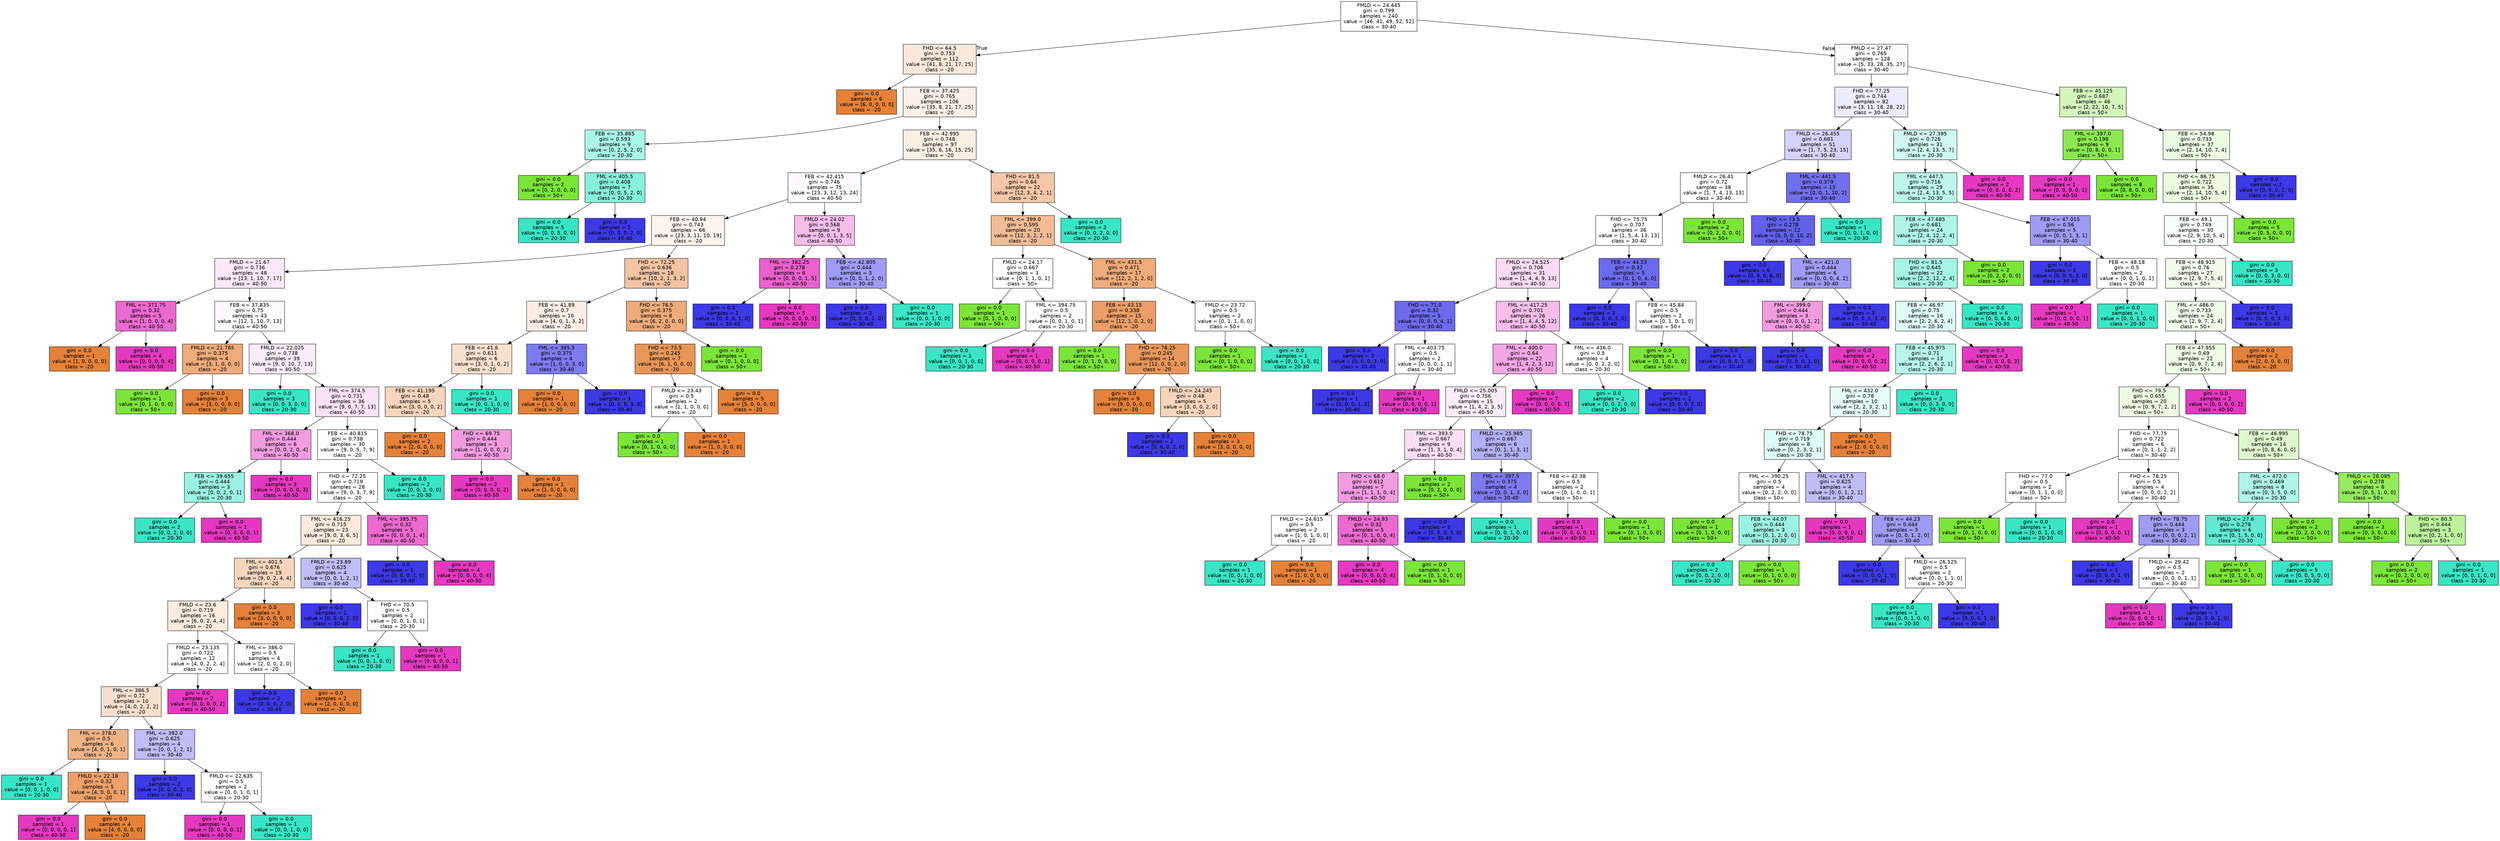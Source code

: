 digraph Tree {
node [shape=box, style="filled", color="black", fontname="helvetica"] ;
edge [fontname="helvetica"] ;
0 [label="FMLD <= 24.445\ngini = 0.799\nsamples = 240\nvalue = [46, 41, 49, 52, 52]\nclass = 30-40", fillcolor="#ffffff"] ;
1 [label="FHD <= 64.5\ngini = 0.753\nsamples = 112\nvalue = [41, 8, 21, 17, 25]\nclass = -20", fillcolor="#fae8db"] ;
0 -> 1 [labeldistance=2.5, labelangle=45, headlabel="True"] ;
2 [label="gini = 0.0\nsamples = 6\nvalue = [6, 0, 0, 0, 0]\nclass = -20", fillcolor="#e58139"] ;
1 -> 2 ;
3 [label="FEB <= 37.425\ngini = 0.765\nsamples = 106\nvalue = [35, 8, 21, 17, 25]\nclass = -20", fillcolor="#fcefe7"] ;
1 -> 3 ;
4 [label="FEB <= 35.865\ngini = 0.593\nsamples = 9\nvalue = [0, 2, 5, 2, 0]\nclass = 20-30", fillcolor="#aaf4e6"] ;
3 -> 4 ;
5 [label="gini = 0.0\nsamples = 2\nvalue = [0, 2, 0, 0, 0]\nclass = 50+", fillcolor="#7be539"] ;
4 -> 5 ;
6 [label="FML <= 405.5\ngini = 0.408\nsamples = 7\nvalue = [0, 0, 5, 2, 0]\nclass = 20-30", fillcolor="#88efdc"] ;
4 -> 6 ;
7 [label="gini = 0.0\nsamples = 5\nvalue = [0, 0, 5, 0, 0]\nclass = 20-30", fillcolor="#39e5c5"] ;
6 -> 7 ;
8 [label="gini = 0.0\nsamples = 2\nvalue = [0, 0, 0, 2, 0]\nclass = 30-40", fillcolor="#3c39e5"] ;
6 -> 8 ;
9 [label="FEB <= 42.995\ngini = 0.748\nsamples = 97\nvalue = [35, 6, 16, 15, 25]\nclass = -20", fillcolor="#fbeee3"] ;
3 -> 9 ;
10 [label="FEB <= 42.415\ngini = 0.746\nsamples = 75\nvalue = [23, 3, 12, 13, 24]\nclass = 40-50", fillcolor="#fefbfe"] ;
9 -> 10 ;
11 [label="FEB <= 40.94\ngini = 0.743\nsamples = 66\nvalue = [23, 3, 11, 10, 19]\nclass = -20", fillcolor="#fdf4ee"] ;
10 -> 11 ;
12 [label="FMLD <= 21.67\ngini = 0.736\nsamples = 48\nvalue = [13, 1, 10, 7, 17]\nclass = 40-50", fillcolor="#fce8f8"] ;
11 -> 12 ;
13 [label="FML <= 371.75\ngini = 0.32\nsamples = 5\nvalue = [1, 0, 0, 0, 4]\nclass = 40-50", fillcolor="#ec6ad0"] ;
12 -> 13 ;
14 [label="gini = 0.0\nsamples = 1\nvalue = [1, 0, 0, 0, 0]\nclass = -20", fillcolor="#e58139"] ;
13 -> 14 ;
15 [label="gini = 0.0\nsamples = 4\nvalue = [0, 0, 0, 0, 4]\nclass = 40-50", fillcolor="#e539c0"] ;
13 -> 15 ;
16 [label="FEB <= 37.835\ngini = 0.75\nsamples = 43\nvalue = [12, 1, 10, 7, 13]\nclass = 40-50", fillcolor="#fef9fd"] ;
12 -> 16 ;
17 [label="FMLD <= 21.785\ngini = 0.375\nsamples = 4\nvalue = [3, 1, 0, 0, 0]\nclass = -20", fillcolor="#eeab7b"] ;
16 -> 17 ;
18 [label="gini = 0.0\nsamples = 1\nvalue = [0, 1, 0, 0, 0]\nclass = 50+", fillcolor="#7be539"] ;
17 -> 18 ;
19 [label="gini = 0.0\nsamples = 3\nvalue = [3, 0, 0, 0, 0]\nclass = -20", fillcolor="#e58139"] ;
17 -> 19 ;
20 [label="FMLD <= 22.025\ngini = 0.738\nsamples = 39\nvalue = [9, 0, 10, 7, 13]\nclass = 40-50", fillcolor="#fcebf8"] ;
16 -> 20 ;
21 [label="gini = 0.0\nsamples = 3\nvalue = [0, 0, 3, 0, 0]\nclass = 20-30", fillcolor="#39e5c5"] ;
20 -> 21 ;
22 [label="FML <= 374.5\ngini = 0.731\nsamples = 36\nvalue = [9, 0, 7, 7, 13]\nclass = 40-50", fillcolor="#fbe2f6"] ;
20 -> 22 ;
23 [label="FML <= 368.0\ngini = 0.444\nsamples = 6\nvalue = [0, 0, 2, 0, 4]\nclass = 40-50", fillcolor="#f29ce0"] ;
22 -> 23 ;
24 [label="FEB <= 39.655\ngini = 0.444\nsamples = 3\nvalue = [0, 0, 2, 0, 1]\nclass = 20-30", fillcolor="#9cf2e2"] ;
23 -> 24 ;
25 [label="gini = 0.0\nsamples = 2\nvalue = [0, 0, 2, 0, 0]\nclass = 20-30", fillcolor="#39e5c5"] ;
24 -> 25 ;
26 [label="gini = 0.0\nsamples = 1\nvalue = [0, 0, 0, 0, 1]\nclass = 40-50", fillcolor="#e539c0"] ;
24 -> 26 ;
27 [label="gini = 0.0\nsamples = 3\nvalue = [0, 0, 0, 0, 3]\nclass = 40-50", fillcolor="#e539c0"] ;
23 -> 27 ;
28 [label="FEB <= 40.815\ngini = 0.738\nsamples = 30\nvalue = [9, 0, 5, 7, 9]\nclass = -20", fillcolor="#ffffff"] ;
22 -> 28 ;
29 [label="FHD <= 72.25\ngini = 0.719\nsamples = 28\nvalue = [9, 0, 3, 7, 9]\nclass = -20", fillcolor="#ffffff"] ;
28 -> 29 ;
30 [label="FML <= 416.25\ngini = 0.715\nsamples = 23\nvalue = [9, 0, 3, 6, 5]\nclass = -20", fillcolor="#fae9dc"] ;
29 -> 30 ;
31 [label="FML <= 401.5\ngini = 0.676\nsamples = 19\nvalue = [9, 0, 2, 4, 4]\nclass = -20", fillcolor="#f6d5bd"] ;
30 -> 31 ;
32 [label="FMLD <= 23.6\ngini = 0.719\nsamples = 16\nvalue = [6, 0, 2, 4, 4]\nclass = -20", fillcolor="#fbeade"] ;
31 -> 32 ;
33 [label="FMLD <= 23.135\ngini = 0.722\nsamples = 12\nvalue = [4, 0, 2, 2, 4]\nclass = -20", fillcolor="#ffffff"] ;
32 -> 33 ;
34 [label="FML <= 386.5\ngini = 0.72\nsamples = 10\nvalue = [4, 0, 2, 2, 2]\nclass = -20", fillcolor="#f8e0ce"] ;
33 -> 34 ;
35 [label="FML <= 378.0\ngini = 0.5\nsamples = 6\nvalue = [4, 0, 1, 0, 1]\nclass = -20", fillcolor="#efb388"] ;
34 -> 35 ;
36 [label="gini = 0.0\nsamples = 1\nvalue = [0, 0, 1, 0, 0]\nclass = 20-30", fillcolor="#39e5c5"] ;
35 -> 36 ;
37 [label="FMLD <= 22.18\ngini = 0.32\nsamples = 5\nvalue = [4, 0, 0, 0, 1]\nclass = -20", fillcolor="#eca06a"] ;
35 -> 37 ;
38 [label="gini = 0.0\nsamples = 1\nvalue = [0, 0, 0, 0, 1]\nclass = 40-50", fillcolor="#e539c0"] ;
37 -> 38 ;
39 [label="gini = 0.0\nsamples = 4\nvalue = [4, 0, 0, 0, 0]\nclass = -20", fillcolor="#e58139"] ;
37 -> 39 ;
40 [label="FML <= 392.0\ngini = 0.625\nsamples = 4\nvalue = [0, 0, 1, 2, 1]\nclass = 30-40", fillcolor="#bebdf6"] ;
34 -> 40 ;
41 [label="gini = 0.0\nsamples = 2\nvalue = [0, 0, 0, 2, 0]\nclass = 30-40", fillcolor="#3c39e5"] ;
40 -> 41 ;
42 [label="FMLD <= 22.635\ngini = 0.5\nsamples = 2\nvalue = [0, 0, 1, 0, 1]\nclass = 20-30", fillcolor="#ffffff"] ;
40 -> 42 ;
43 [label="gini = 0.0\nsamples = 1\nvalue = [0, 0, 0, 0, 1]\nclass = 40-50", fillcolor="#e539c0"] ;
42 -> 43 ;
44 [label="gini = 0.0\nsamples = 1\nvalue = [0, 0, 1, 0, 0]\nclass = 20-30", fillcolor="#39e5c5"] ;
42 -> 44 ;
45 [label="gini = 0.0\nsamples = 2\nvalue = [0, 0, 0, 0, 2]\nclass = 40-50", fillcolor="#e539c0"] ;
33 -> 45 ;
46 [label="FML <= 386.0\ngini = 0.5\nsamples = 4\nvalue = [2, 0, 0, 2, 0]\nclass = -20", fillcolor="#ffffff"] ;
32 -> 46 ;
47 [label="gini = 0.0\nsamples = 2\nvalue = [0, 0, 0, 2, 0]\nclass = 30-40", fillcolor="#3c39e5"] ;
46 -> 47 ;
48 [label="gini = 0.0\nsamples = 2\nvalue = [2, 0, 0, 0, 0]\nclass = -20", fillcolor="#e58139"] ;
46 -> 48 ;
49 [label="gini = 0.0\nsamples = 3\nvalue = [3, 0, 0, 0, 0]\nclass = -20", fillcolor="#e58139"] ;
31 -> 49 ;
50 [label="FMLD <= 23.89\ngini = 0.625\nsamples = 4\nvalue = [0, 0, 1, 2, 1]\nclass = 30-40", fillcolor="#bebdf6"] ;
30 -> 50 ;
51 [label="gini = 0.0\nsamples = 2\nvalue = [0, 0, 0, 2, 0]\nclass = 30-40", fillcolor="#3c39e5"] ;
50 -> 51 ;
52 [label="FHD <= 70.5\ngini = 0.5\nsamples = 2\nvalue = [0, 0, 1, 0, 1]\nclass = 20-30", fillcolor="#ffffff"] ;
50 -> 52 ;
53 [label="gini = 0.0\nsamples = 1\nvalue = [0, 0, 1, 0, 0]\nclass = 20-30", fillcolor="#39e5c5"] ;
52 -> 53 ;
54 [label="gini = 0.0\nsamples = 1\nvalue = [0, 0, 0, 0, 1]\nclass = 40-50", fillcolor="#e539c0"] ;
52 -> 54 ;
55 [label="FML <= 385.75\ngini = 0.32\nsamples = 5\nvalue = [0, 0, 0, 1, 4]\nclass = 40-50", fillcolor="#ec6ad0"] ;
29 -> 55 ;
56 [label="gini = 0.0\nsamples = 1\nvalue = [0, 0, 0, 1, 0]\nclass = 30-40", fillcolor="#3c39e5"] ;
55 -> 56 ;
57 [label="gini = 0.0\nsamples = 4\nvalue = [0, 0, 0, 0, 4]\nclass = 40-50", fillcolor="#e539c0"] ;
55 -> 57 ;
58 [label="gini = 0.0\nsamples = 2\nvalue = [0, 0, 2, 0, 0]\nclass = 20-30", fillcolor="#39e5c5"] ;
28 -> 58 ;
59 [label="FHD <= 72.25\ngini = 0.636\nsamples = 18\nvalue = [10, 2, 1, 3, 2]\nclass = -20", fillcolor="#f3c4a3"] ;
11 -> 59 ;
60 [label="FEB <= 41.89\ngini = 0.7\nsamples = 10\nvalue = [4, 0, 1, 3, 2]\nclass = -20", fillcolor="#fbede3"] ;
59 -> 60 ;
61 [label="FEB <= 41.6\ngini = 0.611\nsamples = 6\nvalue = [3, 0, 1, 0, 2]\nclass = -20", fillcolor="#f8e0ce"] ;
60 -> 61 ;
62 [label="FEB <= 41.195\ngini = 0.48\nsamples = 5\nvalue = [3, 0, 0, 0, 2]\nclass = -20", fillcolor="#f6d5bd"] ;
61 -> 62 ;
63 [label="gini = 0.0\nsamples = 2\nvalue = [2, 0, 0, 0, 0]\nclass = -20", fillcolor="#e58139"] ;
62 -> 63 ;
64 [label="FHD <= 69.75\ngini = 0.444\nsamples = 3\nvalue = [1, 0, 0, 0, 2]\nclass = 40-50", fillcolor="#f29ce0"] ;
62 -> 64 ;
65 [label="gini = 0.0\nsamples = 2\nvalue = [0, 0, 0, 0, 2]\nclass = 40-50", fillcolor="#e539c0"] ;
64 -> 65 ;
66 [label="gini = 0.0\nsamples = 1\nvalue = [1, 0, 0, 0, 0]\nclass = -20", fillcolor="#e58139"] ;
64 -> 66 ;
67 [label="gini = 0.0\nsamples = 1\nvalue = [0, 0, 1, 0, 0]\nclass = 20-30", fillcolor="#39e5c5"] ;
61 -> 67 ;
68 [label="FML <= 385.5\ngini = 0.375\nsamples = 4\nvalue = [1, 0, 0, 3, 0]\nclass = 30-40", fillcolor="#7d7bee"] ;
60 -> 68 ;
69 [label="gini = 0.0\nsamples = 1\nvalue = [1, 0, 0, 0, 0]\nclass = -20", fillcolor="#e58139"] ;
68 -> 69 ;
70 [label="gini = 0.0\nsamples = 3\nvalue = [0, 0, 0, 3, 0]\nclass = 30-40", fillcolor="#3c39e5"] ;
68 -> 70 ;
71 [label="FHD <= 76.5\ngini = 0.375\nsamples = 8\nvalue = [6, 2, 0, 0, 0]\nclass = -20", fillcolor="#eeab7b"] ;
59 -> 71 ;
72 [label="FHD <= 73.5\ngini = 0.245\nsamples = 7\nvalue = [6, 1, 0, 0, 0]\nclass = -20", fillcolor="#e9965a"] ;
71 -> 72 ;
73 [label="FMLD <= 23.43\ngini = 0.5\nsamples = 2\nvalue = [1, 1, 0, 0, 0]\nclass = -20", fillcolor="#ffffff"] ;
72 -> 73 ;
74 [label="gini = 0.0\nsamples = 1\nvalue = [0, 1, 0, 0, 0]\nclass = 50+", fillcolor="#7be539"] ;
73 -> 74 ;
75 [label="gini = 0.0\nsamples = 1\nvalue = [1, 0, 0, 0, 0]\nclass = -20", fillcolor="#e58139"] ;
73 -> 75 ;
76 [label="gini = 0.0\nsamples = 5\nvalue = [5, 0, 0, 0, 0]\nclass = -20", fillcolor="#e58139"] ;
72 -> 76 ;
77 [label="gini = 0.0\nsamples = 1\nvalue = [0, 1, 0, 0, 0]\nclass = 50+", fillcolor="#7be539"] ;
71 -> 77 ;
78 [label="FMLD <= 24.02\ngini = 0.568\nsamples = 9\nvalue = [0, 0, 1, 3, 5]\nclass = 40-50", fillcolor="#f6bdea"] ;
10 -> 78 ;
79 [label="FML <= 382.25\ngini = 0.278\nsamples = 6\nvalue = [0, 0, 0, 1, 5]\nclass = 40-50", fillcolor="#ea61cd"] ;
78 -> 79 ;
80 [label="gini = 0.0\nsamples = 1\nvalue = [0, 0, 0, 1, 0]\nclass = 30-40", fillcolor="#3c39e5"] ;
79 -> 80 ;
81 [label="gini = 0.0\nsamples = 5\nvalue = [0, 0, 0, 0, 5]\nclass = 40-50", fillcolor="#e539c0"] ;
79 -> 81 ;
82 [label="FEB <= 42.805\ngini = 0.444\nsamples = 3\nvalue = [0, 0, 1, 2, 0]\nclass = 30-40", fillcolor="#9e9cf2"] ;
78 -> 82 ;
83 [label="gini = 0.0\nsamples = 2\nvalue = [0, 0, 0, 2, 0]\nclass = 30-40", fillcolor="#3c39e5"] ;
82 -> 83 ;
84 [label="gini = 0.0\nsamples = 1\nvalue = [0, 0, 1, 0, 0]\nclass = 20-30", fillcolor="#39e5c5"] ;
82 -> 84 ;
85 [label="FHD <= 81.5\ngini = 0.64\nsamples = 22\nvalue = [12, 3, 4, 2, 1]\nclass = -20", fillcolor="#f3c7a7"] ;
9 -> 85 ;
86 [label="FML <= 399.0\ngini = 0.595\nsamples = 20\nvalue = [12, 3, 2, 2, 1]\nclass = -20", fillcolor="#f1bc96"] ;
85 -> 86 ;
87 [label="FMLD <= 24.17\ngini = 0.667\nsamples = 3\nvalue = [0, 1, 1, 0, 1]\nclass = 50+", fillcolor="#ffffff"] ;
86 -> 87 ;
88 [label="gini = 0.0\nsamples = 1\nvalue = [0, 1, 0, 0, 0]\nclass = 50+", fillcolor="#7be539"] ;
87 -> 88 ;
89 [label="FML <= 394.75\ngini = 0.5\nsamples = 2\nvalue = [0, 0, 1, 0, 1]\nclass = 20-30", fillcolor="#ffffff"] ;
87 -> 89 ;
90 [label="gini = 0.0\nsamples = 1\nvalue = [0, 0, 1, 0, 0]\nclass = 20-30", fillcolor="#39e5c5"] ;
89 -> 90 ;
91 [label="gini = 0.0\nsamples = 1\nvalue = [0, 0, 0, 0, 1]\nclass = 40-50", fillcolor="#e539c0"] ;
89 -> 91 ;
92 [label="FML <= 431.5\ngini = 0.471\nsamples = 17\nvalue = [12, 2, 1, 2, 0]\nclass = -20", fillcolor="#eeab7b"] ;
86 -> 92 ;
93 [label="FEB <= 43.15\ngini = 0.338\nsamples = 15\nvalue = [12, 1, 0, 2, 0]\nclass = -20", fillcolor="#eb9e67"] ;
92 -> 93 ;
94 [label="gini = 0.0\nsamples = 1\nvalue = [0, 1, 0, 0, 0]\nclass = 50+", fillcolor="#7be539"] ;
93 -> 94 ;
95 [label="FHD <= 78.25\ngini = 0.245\nsamples = 14\nvalue = [12, 0, 0, 2, 0]\nclass = -20", fillcolor="#e9965a"] ;
93 -> 95 ;
96 [label="gini = 0.0\nsamples = 9\nvalue = [9, 0, 0, 0, 0]\nclass = -20", fillcolor="#e58139"] ;
95 -> 96 ;
97 [label="FMLD <= 24.245\ngini = 0.48\nsamples = 5\nvalue = [3, 0, 0, 2, 0]\nclass = -20", fillcolor="#f6d5bd"] ;
95 -> 97 ;
98 [label="gini = 0.0\nsamples = 2\nvalue = [0, 0, 0, 2, 0]\nclass = 30-40", fillcolor="#3c39e5"] ;
97 -> 98 ;
99 [label="gini = 0.0\nsamples = 3\nvalue = [3, 0, 0, 0, 0]\nclass = -20", fillcolor="#e58139"] ;
97 -> 99 ;
100 [label="FMLD <= 23.72\ngini = 0.5\nsamples = 2\nvalue = [0, 1, 1, 0, 0]\nclass = 50+", fillcolor="#ffffff"] ;
92 -> 100 ;
101 [label="gini = 0.0\nsamples = 1\nvalue = [0, 1, 0, 0, 0]\nclass = 50+", fillcolor="#7be539"] ;
100 -> 101 ;
102 [label="gini = 0.0\nsamples = 1\nvalue = [0, 0, 1, 0, 0]\nclass = 20-30", fillcolor="#39e5c5"] ;
100 -> 102 ;
103 [label="gini = 0.0\nsamples = 2\nvalue = [0, 0, 2, 0, 0]\nclass = 20-30", fillcolor="#39e5c5"] ;
85 -> 103 ;
104 [label="FMLD <= 27.47\ngini = 0.765\nsamples = 128\nvalue = [5, 33, 28, 35, 27]\nclass = 30-40", fillcolor="#fbfbfe"] ;
0 -> 104 [labeldistance=2.5, labelangle=-45, headlabel="False"] ;
105 [label="FHD <= 77.25\ngini = 0.744\nsamples = 82\nvalue = [3, 11, 18, 28, 22]\nclass = 30-40", fillcolor="#ecebfc"] ;
104 -> 105 ;
106 [label="FMLD <= 26.455\ngini = 0.681\nsamples = 51\nvalue = [1, 7, 5, 23, 15]\nclass = 30-40", fillcolor="#d4d3f9"] ;
105 -> 106 ;
107 [label="FMLD <= 26.41\ngini = 0.72\nsamples = 38\nvalue = [1, 7, 4, 13, 13]\nclass = 30-40", fillcolor="#ffffff"] ;
106 -> 107 ;
108 [label="FHD <= 75.75\ngini = 0.707\nsamples = 36\nvalue = [1, 5, 4, 13, 13]\nclass = 30-40", fillcolor="#ffffff"] ;
107 -> 108 ;
109 [label="FMLD <= 24.525\ngini = 0.706\nsamples = 31\nvalue = [1, 4, 4, 9, 13]\nclass = 40-50", fillcolor="#fadbf4"] ;
108 -> 109 ;
110 [label="FHD <= 71.0\ngini = 0.32\nsamples = 5\nvalue = [0, 0, 0, 4, 1]\nclass = 30-40", fillcolor="#6d6aec"] ;
109 -> 110 ;
111 [label="gini = 0.0\nsamples = 3\nvalue = [0, 0, 0, 3, 0]\nclass = 30-40", fillcolor="#3c39e5"] ;
110 -> 111 ;
112 [label="FML <= 403.75\ngini = 0.5\nsamples = 2\nvalue = [0, 0, 0, 1, 1]\nclass = 30-40", fillcolor="#ffffff"] ;
110 -> 112 ;
113 [label="gini = 0.0\nsamples = 1\nvalue = [0, 0, 0, 1, 0]\nclass = 30-40", fillcolor="#3c39e5"] ;
112 -> 113 ;
114 [label="gini = 0.0\nsamples = 1\nvalue = [0, 0, 0, 0, 1]\nclass = 40-50", fillcolor="#e539c0"] ;
112 -> 114 ;
115 [label="FML <= 417.25\ngini = 0.701\nsamples = 26\nvalue = [1, 4, 4, 5, 12]\nclass = 40-50", fillcolor="#f6bdea"] ;
109 -> 115 ;
116 [label="FML <= 400.0\ngini = 0.64\nsamples = 22\nvalue = [1, 4, 2, 3, 12]\nclass = 40-50", fillcolor="#f3a7e3"] ;
115 -> 116 ;
117 [label="FMLD <= 25.005\ngini = 0.756\nsamples = 15\nvalue = [1, 4, 2, 3, 5]\nclass = 40-50", fillcolor="#fdedf9"] ;
116 -> 117 ;
118 [label="FML <= 393.0\ngini = 0.667\nsamples = 9\nvalue = [1, 3, 1, 0, 4]\nclass = 40-50", fillcolor="#fbdef4"] ;
117 -> 118 ;
119 [label="FHD <= 68.0\ngini = 0.612\nsamples = 7\nvalue = [1, 1, 1, 0, 4]\nclass = 40-50", fillcolor="#f29ce0"] ;
118 -> 119 ;
120 [label="FMLD <= 24.615\ngini = 0.5\nsamples = 2\nvalue = [1, 0, 1, 0, 0]\nclass = -20", fillcolor="#ffffff"] ;
119 -> 120 ;
121 [label="gini = 0.0\nsamples = 1\nvalue = [0, 0, 1, 0, 0]\nclass = 20-30", fillcolor="#39e5c5"] ;
120 -> 121 ;
122 [label="gini = 0.0\nsamples = 1\nvalue = [1, 0, 0, 0, 0]\nclass = -20", fillcolor="#e58139"] ;
120 -> 122 ;
123 [label="FMLD <= 24.93\ngini = 0.32\nsamples = 5\nvalue = [0, 1, 0, 0, 4]\nclass = 40-50", fillcolor="#ec6ad0"] ;
119 -> 123 ;
124 [label="gini = 0.0\nsamples = 4\nvalue = [0, 0, 0, 0, 4]\nclass = 40-50", fillcolor="#e539c0"] ;
123 -> 124 ;
125 [label="gini = 0.0\nsamples = 1\nvalue = [0, 1, 0, 0, 0]\nclass = 50+", fillcolor="#7be539"] ;
123 -> 125 ;
126 [label="gini = 0.0\nsamples = 2\nvalue = [0, 2, 0, 0, 0]\nclass = 50+", fillcolor="#7be539"] ;
118 -> 126 ;
127 [label="FMLD <= 25.985\ngini = 0.667\nsamples = 6\nvalue = [0, 1, 1, 3, 1]\nclass = 30-40", fillcolor="#b1b0f5"] ;
117 -> 127 ;
128 [label="FML <= 397.5\ngini = 0.375\nsamples = 4\nvalue = [0, 0, 1, 3, 0]\nclass = 30-40", fillcolor="#7d7bee"] ;
127 -> 128 ;
129 [label="gini = 0.0\nsamples = 3\nvalue = [0, 0, 0, 3, 0]\nclass = 30-40", fillcolor="#3c39e5"] ;
128 -> 129 ;
130 [label="gini = 0.0\nsamples = 1\nvalue = [0, 0, 1, 0, 0]\nclass = 20-30", fillcolor="#39e5c5"] ;
128 -> 130 ;
131 [label="FEB <= 42.38\ngini = 0.5\nsamples = 2\nvalue = [0, 1, 0, 0, 1]\nclass = 50+", fillcolor="#ffffff"] ;
127 -> 131 ;
132 [label="gini = 0.0\nsamples = 1\nvalue = [0, 0, 0, 0, 1]\nclass = 40-50", fillcolor="#e539c0"] ;
131 -> 132 ;
133 [label="gini = 0.0\nsamples = 1\nvalue = [0, 1, 0, 0, 0]\nclass = 50+", fillcolor="#7be539"] ;
131 -> 133 ;
134 [label="gini = 0.0\nsamples = 7\nvalue = [0, 0, 0, 0, 7]\nclass = 40-50", fillcolor="#e539c0"] ;
116 -> 134 ;
135 [label="FML <= 436.0\ngini = 0.5\nsamples = 4\nvalue = [0, 0, 2, 2, 0]\nclass = 20-30", fillcolor="#ffffff"] ;
115 -> 135 ;
136 [label="gini = 0.0\nsamples = 2\nvalue = [0, 0, 2, 0, 0]\nclass = 20-30", fillcolor="#39e5c5"] ;
135 -> 136 ;
137 [label="gini = 0.0\nsamples = 2\nvalue = [0, 0, 0, 2, 0]\nclass = 30-40", fillcolor="#3c39e5"] ;
135 -> 137 ;
138 [label="FEB <= 44.53\ngini = 0.32\nsamples = 5\nvalue = [0, 1, 0, 4, 0]\nclass = 30-40", fillcolor="#6d6aec"] ;
108 -> 138 ;
139 [label="gini = 0.0\nsamples = 3\nvalue = [0, 0, 0, 3, 0]\nclass = 30-40", fillcolor="#3c39e5"] ;
138 -> 139 ;
140 [label="FEB <= 45.84\ngini = 0.5\nsamples = 2\nvalue = [0, 1, 0, 1, 0]\nclass = 50+", fillcolor="#ffffff"] ;
138 -> 140 ;
141 [label="gini = 0.0\nsamples = 1\nvalue = [0, 1, 0, 0, 0]\nclass = 50+", fillcolor="#7be539"] ;
140 -> 141 ;
142 [label="gini = 0.0\nsamples = 1\nvalue = [0, 0, 0, 1, 0]\nclass = 30-40", fillcolor="#3c39e5"] ;
140 -> 142 ;
143 [label="gini = 0.0\nsamples = 2\nvalue = [0, 2, 0, 0, 0]\nclass = 50+", fillcolor="#7be539"] ;
107 -> 143 ;
144 [label="FML <= 441.5\ngini = 0.379\nsamples = 13\nvalue = [0, 0, 1, 10, 2]\nclass = 30-40", fillcolor="#716fec"] ;
106 -> 144 ;
145 [label="FHD <= 73.5\ngini = 0.278\nsamples = 12\nvalue = [0, 0, 0, 10, 2]\nclass = 30-40", fillcolor="#6361ea"] ;
144 -> 145 ;
146 [label="gini = 0.0\nsamples = 6\nvalue = [0, 0, 0, 6, 0]\nclass = 30-40", fillcolor="#3c39e5"] ;
145 -> 146 ;
147 [label="FML <= 421.0\ngini = 0.444\nsamples = 6\nvalue = [0, 0, 0, 4, 2]\nclass = 30-40", fillcolor="#9e9cf2"] ;
145 -> 147 ;
148 [label="FML <= 399.0\ngini = 0.444\nsamples = 3\nvalue = [0, 0, 0, 1, 2]\nclass = 40-50", fillcolor="#f29ce0"] ;
147 -> 148 ;
149 [label="gini = 0.0\nsamples = 1\nvalue = [0, 0, 0, 1, 0]\nclass = 30-40", fillcolor="#3c39e5"] ;
148 -> 149 ;
150 [label="gini = 0.0\nsamples = 2\nvalue = [0, 0, 0, 0, 2]\nclass = 40-50", fillcolor="#e539c0"] ;
148 -> 150 ;
151 [label="gini = 0.0\nsamples = 3\nvalue = [0, 0, 0, 3, 0]\nclass = 30-40", fillcolor="#3c39e5"] ;
147 -> 151 ;
152 [label="gini = 0.0\nsamples = 1\nvalue = [0, 0, 1, 0, 0]\nclass = 20-30", fillcolor="#39e5c5"] ;
144 -> 152 ;
153 [label="FMLD <= 27.395\ngini = 0.726\nsamples = 31\nvalue = [2, 4, 13, 5, 7]\nclass = 20-30", fillcolor="#cef8f0"] ;
105 -> 153 ;
154 [label="FML <= 447.5\ngini = 0.716\nsamples = 29\nvalue = [2, 4, 13, 5, 5]\nclass = 20-30", fillcolor="#bdf6ec"] ;
153 -> 154 ;
155 [label="FEB <= 47.685\ngini = 0.681\nsamples = 24\nvalue = [2, 4, 12, 2, 4]\nclass = 20-30", fillcolor="#b0f5e8"] ;
154 -> 155 ;
156 [label="FHD <= 81.5\ngini = 0.645\nsamples = 22\nvalue = [2, 2, 12, 2, 4]\nclass = 20-30", fillcolor="#a7f3e5"] ;
155 -> 156 ;
157 [label="FEB <= 46.97\ngini = 0.75\nsamples = 16\nvalue = [2, 2, 6, 2, 4]\nclass = 20-30", fillcolor="#defbf5"] ;
156 -> 157 ;
158 [label="FEB <= 45.975\ngini = 0.71\nsamples = 13\nvalue = [2, 2, 6, 2, 1]\nclass = 20-30", fillcolor="#b7f6ea"] ;
157 -> 158 ;
159 [label="FML <= 432.0\ngini = 0.78\nsamples = 10\nvalue = [2, 2, 3, 2, 1]\nclass = 20-30", fillcolor="#e6fcf8"] ;
158 -> 159 ;
160 [label="FHD <= 78.75\ngini = 0.719\nsamples = 8\nvalue = [0, 2, 3, 2, 1]\nclass = 20-30", fillcolor="#defbf5"] ;
159 -> 160 ;
161 [label="FML <= 390.25\ngini = 0.5\nsamples = 4\nvalue = [0, 2, 2, 0, 0]\nclass = 50+", fillcolor="#ffffff"] ;
160 -> 161 ;
162 [label="gini = 0.0\nsamples = 1\nvalue = [0, 1, 0, 0, 0]\nclass = 50+", fillcolor="#7be539"] ;
161 -> 162 ;
163 [label="FEB <= 44.07\ngini = 0.444\nsamples = 3\nvalue = [0, 1, 2, 0, 0]\nclass = 20-30", fillcolor="#9cf2e2"] ;
161 -> 163 ;
164 [label="gini = 0.0\nsamples = 2\nvalue = [0, 0, 2, 0, 0]\nclass = 20-30", fillcolor="#39e5c5"] ;
163 -> 164 ;
165 [label="gini = 0.0\nsamples = 1\nvalue = [0, 1, 0, 0, 0]\nclass = 50+", fillcolor="#7be539"] ;
163 -> 165 ;
166 [label="FML <= 417.5\ngini = 0.625\nsamples = 4\nvalue = [0, 0, 1, 2, 1]\nclass = 30-40", fillcolor="#bebdf6"] ;
160 -> 166 ;
167 [label="gini = 0.0\nsamples = 1\nvalue = [0, 0, 0, 0, 1]\nclass = 40-50", fillcolor="#e539c0"] ;
166 -> 167 ;
168 [label="FEB <= 44.23\ngini = 0.444\nsamples = 3\nvalue = [0, 0, 1, 2, 0]\nclass = 30-40", fillcolor="#9e9cf2"] ;
166 -> 168 ;
169 [label="gini = 0.0\nsamples = 1\nvalue = [0, 0, 0, 1, 0]\nclass = 30-40", fillcolor="#3c39e5"] ;
168 -> 169 ;
170 [label="FMLD <= 26.525\ngini = 0.5\nsamples = 2\nvalue = [0, 0, 1, 1, 0]\nclass = 20-30", fillcolor="#ffffff"] ;
168 -> 170 ;
171 [label="gini = 0.0\nsamples = 1\nvalue = [0, 0, 1, 0, 0]\nclass = 20-30", fillcolor="#39e5c5"] ;
170 -> 171 ;
172 [label="gini = 0.0\nsamples = 1\nvalue = [0, 0, 0, 1, 0]\nclass = 30-40", fillcolor="#3c39e5"] ;
170 -> 172 ;
173 [label="gini = 0.0\nsamples = 2\nvalue = [2, 0, 0, 0, 0]\nclass = -20", fillcolor="#e58139"] ;
159 -> 173 ;
174 [label="gini = 0.0\nsamples = 3\nvalue = [0, 0, 3, 0, 0]\nclass = 20-30", fillcolor="#39e5c5"] ;
158 -> 174 ;
175 [label="gini = 0.0\nsamples = 3\nvalue = [0, 0, 0, 0, 3]\nclass = 40-50", fillcolor="#e539c0"] ;
157 -> 175 ;
176 [label="gini = 0.0\nsamples = 6\nvalue = [0, 0, 6, 0, 0]\nclass = 20-30", fillcolor="#39e5c5"] ;
156 -> 176 ;
177 [label="gini = 0.0\nsamples = 2\nvalue = [0, 2, 0, 0, 0]\nclass = 50+", fillcolor="#7be539"] ;
155 -> 177 ;
178 [label="FEB <= 47.015\ngini = 0.56\nsamples = 5\nvalue = [0, 0, 1, 3, 1]\nclass = 30-40", fillcolor="#9e9cf2"] ;
154 -> 178 ;
179 [label="gini = 0.0\nsamples = 3\nvalue = [0, 0, 0, 3, 0]\nclass = 30-40", fillcolor="#3c39e5"] ;
178 -> 179 ;
180 [label="FEB <= 48.18\ngini = 0.5\nsamples = 2\nvalue = [0, 0, 1, 0, 1]\nclass = 20-30", fillcolor="#ffffff"] ;
178 -> 180 ;
181 [label="gini = 0.0\nsamples = 1\nvalue = [0, 0, 0, 0, 1]\nclass = 40-50", fillcolor="#e539c0"] ;
180 -> 181 ;
182 [label="gini = 0.0\nsamples = 1\nvalue = [0, 0, 1, 0, 0]\nclass = 20-30", fillcolor="#39e5c5"] ;
180 -> 182 ;
183 [label="gini = 0.0\nsamples = 2\nvalue = [0, 0, 0, 0, 2]\nclass = 40-50", fillcolor="#e539c0"] ;
153 -> 183 ;
184 [label="FEB <= 45.125\ngini = 0.687\nsamples = 46\nvalue = [2, 22, 10, 7, 5]\nclass = 50+", fillcolor="#d3f6bd"] ;
104 -> 184 ;
185 [label="FML <= 397.0\ngini = 0.198\nsamples = 9\nvalue = [0, 8, 0, 0, 1]\nclass = 50+", fillcolor="#8ce852"] ;
184 -> 185 ;
186 [label="gini = 0.0\nsamples = 1\nvalue = [0, 0, 0, 0, 1]\nclass = 40-50", fillcolor="#e539c0"] ;
185 -> 186 ;
187 [label="gini = 0.0\nsamples = 8\nvalue = [0, 8, 0, 0, 0]\nclass = 50+", fillcolor="#7be539"] ;
185 -> 187 ;
188 [label="FEB <= 54.98\ngini = 0.733\nsamples = 37\nvalue = [2, 14, 10, 7, 4]\nclass = 50+", fillcolor="#ebfbe2"] ;
184 -> 188 ;
189 [label="FHD <= 86.75\ngini = 0.722\nsamples = 35\nvalue = [2, 14, 10, 5, 4]\nclass = 50+", fillcolor="#eafbdf"] ;
188 -> 189 ;
190 [label="FEB <= 49.1\ngini = 0.749\nsamples = 30\nvalue = [2, 9, 10, 5, 4]\nclass = 20-30", fillcolor="#f6fefc"] ;
189 -> 190 ;
191 [label="FEB <= 48.915\ngini = 0.76\nsamples = 27\nvalue = [2, 9, 7, 5, 4]\nclass = 50+", fillcolor="#f2fceb"] ;
190 -> 191 ;
192 [label="FML <= 486.0\ngini = 0.733\nsamples = 24\nvalue = [2, 9, 7, 2, 4]\nclass = 50+", fillcolor="#effce8"] ;
191 -> 192 ;
193 [label="FEB <= 47.955\ngini = 0.69\nsamples = 22\nvalue = [0, 9, 7, 2, 4]\nclass = 50+", fillcolor="#edfce5"] ;
192 -> 193 ;
194 [label="FHD <= 79.5\ngini = 0.655\nsamples = 20\nvalue = [0, 9, 7, 2, 2]\nclass = 50+", fillcolor="#ebfbe1"] ;
193 -> 194 ;
195 [label="FHD <= 77.75\ngini = 0.722\nsamples = 6\nvalue = [0, 1, 1, 2, 2]\nclass = 30-40", fillcolor="#ffffff"] ;
194 -> 195 ;
196 [label="FHD <= 77.0\ngini = 0.5\nsamples = 2\nvalue = [0, 1, 1, 0, 0]\nclass = 50+", fillcolor="#ffffff"] ;
195 -> 196 ;
197 [label="gini = 0.0\nsamples = 1\nvalue = [0, 1, 0, 0, 0]\nclass = 50+", fillcolor="#7be539"] ;
196 -> 197 ;
198 [label="gini = 0.0\nsamples = 1\nvalue = [0, 0, 1, 0, 0]\nclass = 20-30", fillcolor="#39e5c5"] ;
196 -> 198 ;
199 [label="FHD <= 78.25\ngini = 0.5\nsamples = 4\nvalue = [0, 0, 0, 2, 2]\nclass = 30-40", fillcolor="#ffffff"] ;
195 -> 199 ;
200 [label="gini = 0.0\nsamples = 1\nvalue = [0, 0, 0, 0, 1]\nclass = 40-50", fillcolor="#e539c0"] ;
199 -> 200 ;
201 [label="FHD <= 78.75\ngini = 0.444\nsamples = 3\nvalue = [0, 0, 0, 2, 1]\nclass = 30-40", fillcolor="#9e9cf2"] ;
199 -> 201 ;
202 [label="gini = 0.0\nsamples = 1\nvalue = [0, 0, 0, 1, 0]\nclass = 30-40", fillcolor="#3c39e5"] ;
201 -> 202 ;
203 [label="FMLD <= 29.42\ngini = 0.5\nsamples = 2\nvalue = [0, 0, 0, 1, 1]\nclass = 30-40", fillcolor="#ffffff"] ;
201 -> 203 ;
204 [label="gini = 0.0\nsamples = 1\nvalue = [0, 0, 0, 0, 1]\nclass = 40-50", fillcolor="#e539c0"] ;
203 -> 204 ;
205 [label="gini = 0.0\nsamples = 1\nvalue = [0, 0, 0, 1, 0]\nclass = 30-40", fillcolor="#3c39e5"] ;
203 -> 205 ;
206 [label="FEB <= 46.995\ngini = 0.49\nsamples = 14\nvalue = [0, 8, 6, 0, 0]\nclass = 50+", fillcolor="#def8ce"] ;
194 -> 206 ;
207 [label="FML <= 472.0\ngini = 0.469\nsamples = 8\nvalue = [0, 3, 5, 0, 0]\nclass = 20-30", fillcolor="#b0f5e8"] ;
206 -> 207 ;
208 [label="FMLD <= 27.6\ngini = 0.278\nsamples = 6\nvalue = [0, 1, 5, 0, 0]\nclass = 20-30", fillcolor="#61ead1"] ;
207 -> 208 ;
209 [label="gini = 0.0\nsamples = 1\nvalue = [0, 1, 0, 0, 0]\nclass = 50+", fillcolor="#7be539"] ;
208 -> 209 ;
210 [label="gini = 0.0\nsamples = 5\nvalue = [0, 0, 5, 0, 0]\nclass = 20-30", fillcolor="#39e5c5"] ;
208 -> 210 ;
211 [label="gini = 0.0\nsamples = 2\nvalue = [0, 2, 0, 0, 0]\nclass = 50+", fillcolor="#7be539"] ;
207 -> 211 ;
212 [label="FMLD <= 28.085\ngini = 0.278\nsamples = 6\nvalue = [0, 5, 1, 0, 0]\nclass = 50+", fillcolor="#95ea61"] ;
206 -> 212 ;
213 [label="gini = 0.0\nsamples = 3\nvalue = [0, 3, 0, 0, 0]\nclass = 50+", fillcolor="#7be539"] ;
212 -> 213 ;
214 [label="FHD <= 80.5\ngini = 0.444\nsamples = 3\nvalue = [0, 2, 1, 0, 0]\nclass = 50+", fillcolor="#bdf29c"] ;
212 -> 214 ;
215 [label="gini = 0.0\nsamples = 2\nvalue = [0, 2, 0, 0, 0]\nclass = 50+", fillcolor="#7be539"] ;
214 -> 215 ;
216 [label="gini = 0.0\nsamples = 1\nvalue = [0, 0, 1, 0, 0]\nclass = 20-30", fillcolor="#39e5c5"] ;
214 -> 216 ;
217 [label="gini = 0.0\nsamples = 2\nvalue = [0, 0, 0, 0, 2]\nclass = 40-50", fillcolor="#e539c0"] ;
193 -> 217 ;
218 [label="gini = 0.0\nsamples = 2\nvalue = [2, 0, 0, 0, 0]\nclass = -20", fillcolor="#e58139"] ;
192 -> 218 ;
219 [label="gini = 0.0\nsamples = 3\nvalue = [0, 0, 0, 3, 0]\nclass = 30-40", fillcolor="#3c39e5"] ;
191 -> 219 ;
220 [label="gini = 0.0\nsamples = 3\nvalue = [0, 0, 3, 0, 0]\nclass = 20-30", fillcolor="#39e5c5"] ;
190 -> 220 ;
221 [label="gini = 0.0\nsamples = 5\nvalue = [0, 5, 0, 0, 0]\nclass = 50+", fillcolor="#7be539"] ;
189 -> 221 ;
222 [label="gini = 0.0\nsamples = 2\nvalue = [0, 0, 0, 2, 0]\nclass = 30-40", fillcolor="#3c39e5"] ;
188 -> 222 ;
}